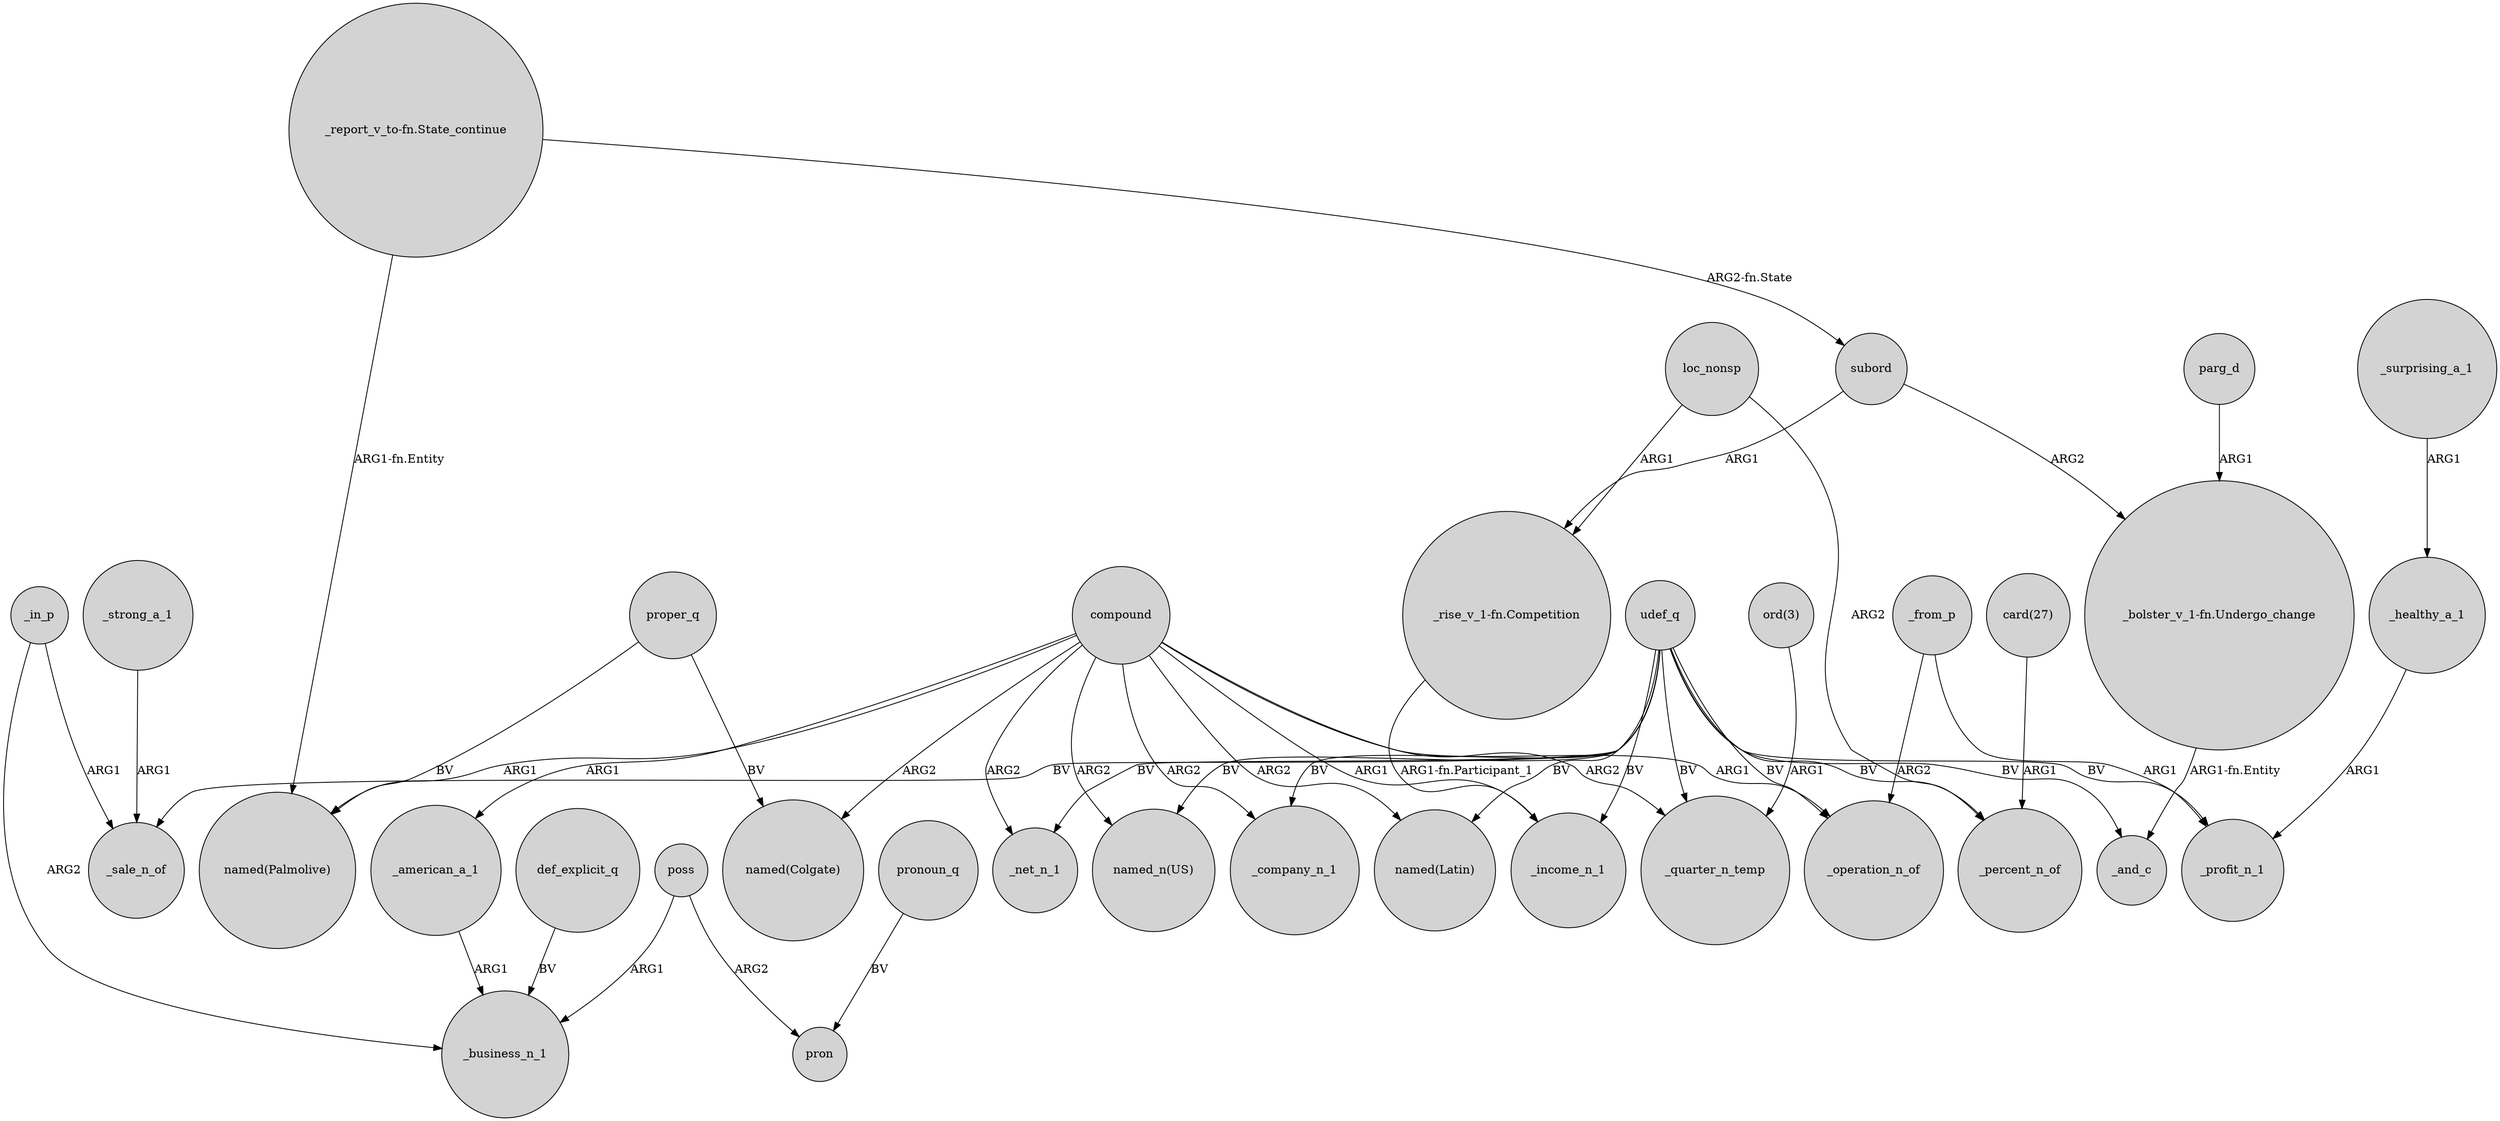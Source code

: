 digraph {
	node [shape=circle style=filled]
	def_explicit_q -> _business_n_1 [label=BV]
	proper_q -> "named(Palmolive)" [label=BV]
	compound -> _net_n_1 [label=ARG2]
	poss -> _business_n_1 [label=ARG1]
	"ord(3)" -> _quarter_n_temp [label=ARG1]
	loc_nonsp -> "_rise_v_1-fn.Competition" [label=ARG1]
	compound -> _company_n_1 [label=ARG2]
	udef_q -> _company_n_1 [label=BV]
	compound -> "named(Colgate)" [label=ARG2]
	"_report_v_to-fn.State_continue" -> subord [label="ARG2-fn.State"]
	udef_q -> _income_n_1 [label=BV]
	udef_q -> _profit_n_1 [label=BV]
	compound -> _operation_n_of [label=ARG1]
	udef_q -> _sale_n_of [label=BV]
	udef_q -> _and_c [label=BV]
	_in_p -> _sale_n_of [label=ARG1]
	compound -> "named(Palmolive)" [label=ARG1]
	_surprising_a_1 -> _healthy_a_1 [label=ARG1]
	"card(27)" -> _percent_n_of [label=ARG1]
	pronoun_q -> pron [label=BV]
	poss -> pron [label=ARG2]
	_healthy_a_1 -> _profit_n_1 [label=ARG1]
	_american_a_1 -> _business_n_1 [label=ARG1]
	compound -> _income_n_1 [label=ARG1]
	compound -> _quarter_n_temp [label=ARG2]
	udef_q -> _percent_n_of [label=BV]
	udef_q -> _operation_n_of [label=BV]
	udef_q -> _net_n_1 [label=BV]
	"_bolster_v_1-fn.Undergo_change" -> _and_c [label="ARG1-fn.Entity"]
	parg_d -> "_bolster_v_1-fn.Undergo_change" [label=ARG1]
	compound -> _american_a_1 [label=ARG1]
	_in_p -> _business_n_1 [label=ARG2]
	udef_q -> "named(Latin)" [label=BV]
	udef_q -> _quarter_n_temp [label=BV]
	"_report_v_to-fn.State_continue" -> "named(Palmolive)" [label="ARG1-fn.Entity"]
	subord -> "_bolster_v_1-fn.Undergo_change" [label=ARG2]
	subord -> "_rise_v_1-fn.Competition" [label=ARG1]
	"_rise_v_1-fn.Competition" -> _income_n_1 [label="ARG1-fn.Participant_1"]
	_from_p -> _operation_n_of [label=ARG2]
	_strong_a_1 -> _sale_n_of [label=ARG1]
	proper_q -> "named(Colgate)" [label=BV]
	compound -> "named_n(US)" [label=ARG2]
	udef_q -> "named_n(US)" [label=BV]
	_from_p -> _profit_n_1 [label=ARG1]
	compound -> "named(Latin)" [label=ARG2]
	loc_nonsp -> _percent_n_of [label=ARG2]
}
